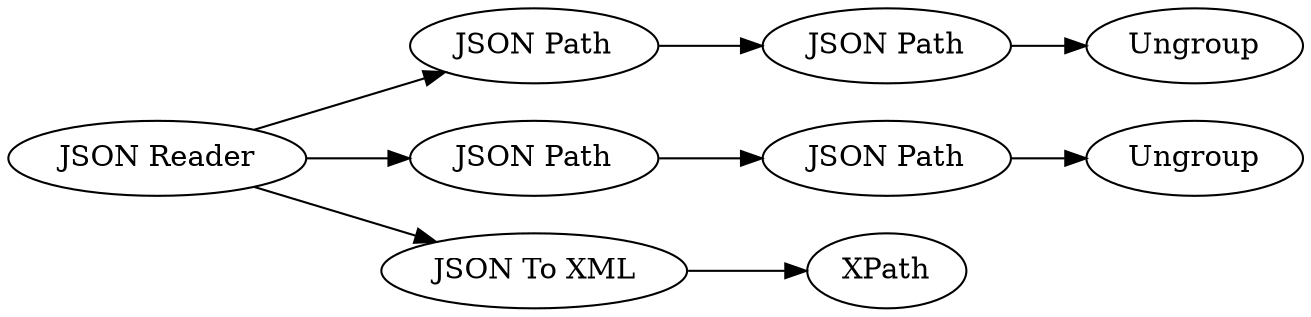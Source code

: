 digraph {
	9 -> 7
	7 -> 8
	1 -> 4
	4 -> 5
	1 -> 2
	2 -> 10
	5 -> 6
	1 -> 9
	5 [label="JSON Path"]
	1 [label="JSON Reader"]
	7 [label="JSON Path"]
	9 [label="JSON Path"]
	4 [label="JSON Path"]
	6 [label=Ungroup]
	8 [label=Ungroup]
	2 [label="JSON To XML"]
	10 [label=XPath]
	rankdir=LR
}
